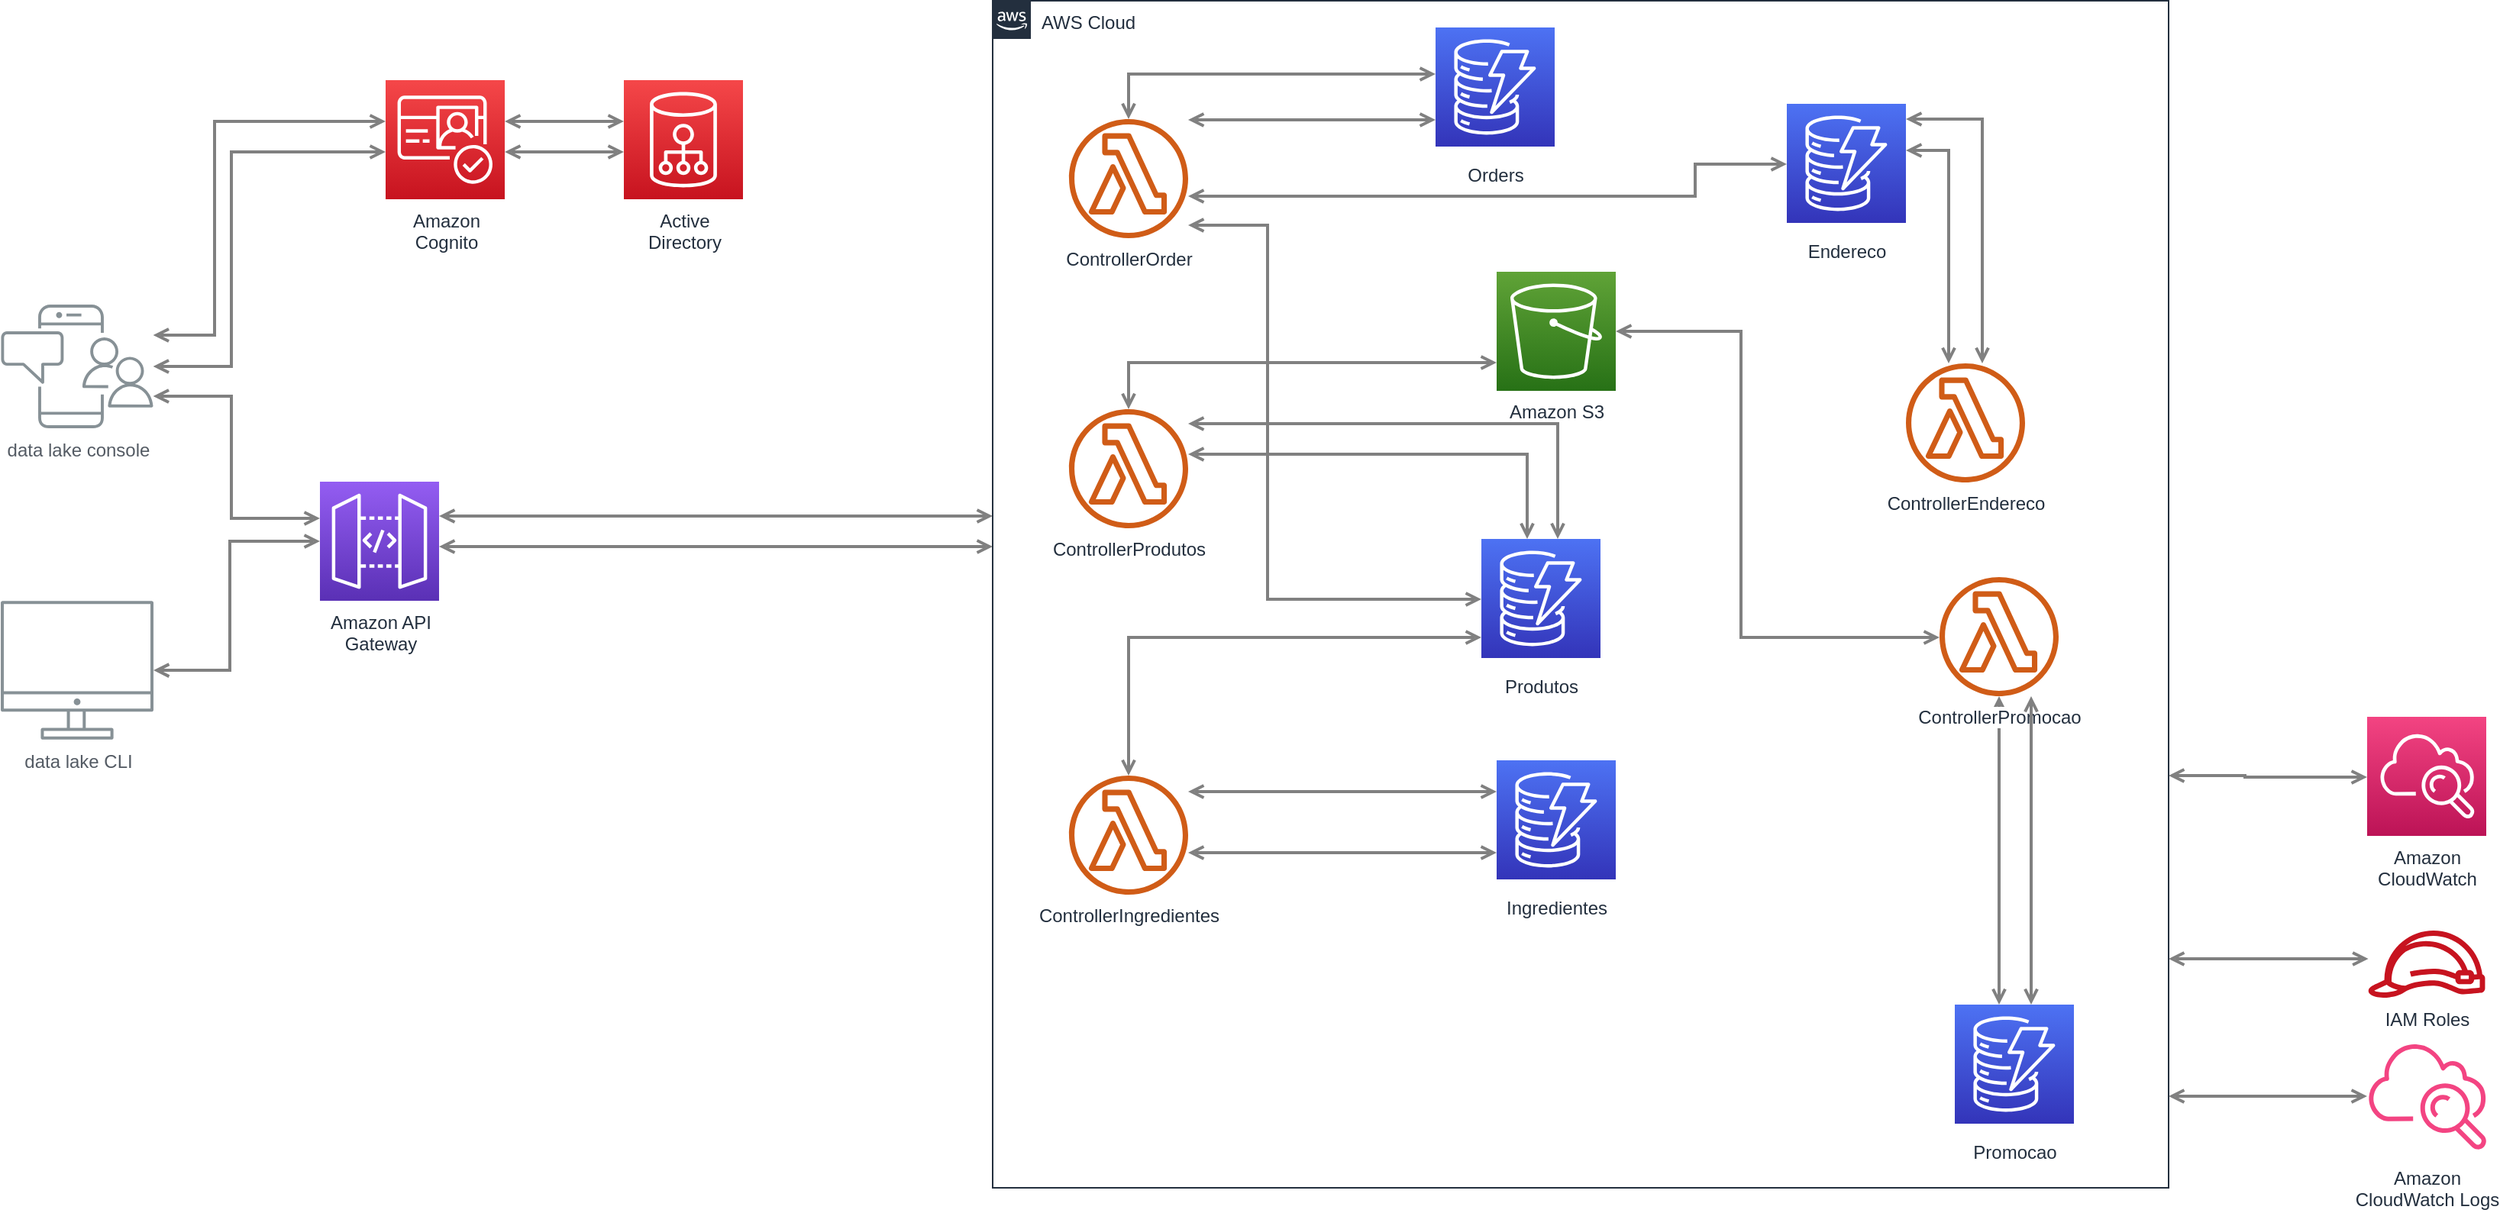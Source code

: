 <mxfile version="27.2.0">
  <diagram id="Ht1M8jgEwFfnCIfOTk4-" name="Page-1">
    <mxGraphModel dx="1188" dy="619" grid="1" gridSize="10" guides="1" tooltips="1" connect="1" arrows="1" fold="1" page="1" pageScale="1" pageWidth="1169" pageHeight="827" math="0" shadow="0">
      <root>
        <mxCell id="0" />
        <mxCell id="1" parent="0" />
        <mxCell id="UEzPUAAOIrF-is8g5C7q-128" style="edgeStyle=orthogonalEdgeStyle;rounded=0;orthogonalLoop=1;jettySize=auto;html=1;startArrow=open;startFill=0;endArrow=open;endFill=0;strokeWidth=2;strokeColor=#808080;" parent="1" source="UEzPUAAOIrF-is8g5C7q-109" target="UEzPUAAOIrF-is8g5C7q-114" edge="1">
          <mxGeometry relative="1" as="geometry">
            <Array as="points">
              <mxPoint x="310.5" y="461.5" />
              <mxPoint x="310.5" y="376.5" />
            </Array>
          </mxGeometry>
        </mxCell>
        <mxCell id="UEzPUAAOIrF-is8g5C7q-124" style="edgeStyle=orthogonalEdgeStyle;rounded=0;orthogonalLoop=1;jettySize=auto;html=1;startArrow=open;startFill=0;endArrow=open;endFill=0;strokeWidth=2;strokeColor=#808080;" parent="1" source="UEzPUAAOIrF-is8g5C7q-110" target="UEzPUAAOIrF-is8g5C7q-111" edge="1">
          <mxGeometry relative="1" as="geometry">
            <Array as="points">
              <mxPoint x="300.5" y="241.5" />
              <mxPoint x="300.5" y="101.5" />
            </Array>
          </mxGeometry>
        </mxCell>
        <mxCell id="UEzPUAAOIrF-is8g5C7q-127" style="edgeStyle=orthogonalEdgeStyle;rounded=0;orthogonalLoop=1;jettySize=auto;html=1;startArrow=open;startFill=0;endArrow=open;endFill=0;strokeWidth=2;strokeColor=#808080;" parent="1" source="UEzPUAAOIrF-is8g5C7q-110" target="UEzPUAAOIrF-is8g5C7q-114" edge="1">
          <mxGeometry relative="1" as="geometry">
            <Array as="points">
              <mxPoint x="311.5" y="281.5" />
              <mxPoint x="311.5" y="361.5" />
            </Array>
          </mxGeometry>
        </mxCell>
        <mxCell id="UEzPUAAOIrF-is8g5C7q-125" style="edgeStyle=orthogonalEdgeStyle;rounded=0;orthogonalLoop=1;jettySize=auto;html=1;startArrow=open;startFill=0;endArrow=open;endFill=0;strokeWidth=2;strokeColor=#808080;" parent="1" source="UEzPUAAOIrF-is8g5C7q-111" target="UEzPUAAOIrF-is8g5C7q-112" edge="1">
          <mxGeometry relative="1" as="geometry">
            <Array as="points">
              <mxPoint x="530.5" y="101.5" />
              <mxPoint x="530.5" y="101.5" />
            </Array>
          </mxGeometry>
        </mxCell>
        <mxCell id="UEzPUAAOIrF-is8g5C7q-129" style="edgeStyle=orthogonalEdgeStyle;rounded=0;orthogonalLoop=1;jettySize=auto;html=1;startArrow=open;startFill=0;endArrow=open;endFill=0;strokeWidth=2;strokeColor=#808080;" parent="1" source="UEzPUAAOIrF-is8g5C7q-114" target="7vSJ6xONjznLjvCcR-vl-2" edge="1">
          <mxGeometry relative="1" as="geometry">
            <Array as="points">
              <mxPoint x="630" y="360" />
              <mxPoint x="630" y="360" />
            </Array>
          </mxGeometry>
        </mxCell>
        <mxCell id="UEzPUAAOIrF-is8g5C7q-134" style="edgeStyle=orthogonalEdgeStyle;rounded=0;orthogonalLoop=1;jettySize=auto;html=1;startArrow=open;startFill=0;endArrow=open;endFill=0;strokeWidth=2;strokeColor=#808080;" parent="1" source="7vSJ6xONjznLjvCcR-vl-2" target="UEzPUAAOIrF-is8g5C7q-121" edge="1">
          <mxGeometry relative="1" as="geometry">
            <Array as="points">
              <mxPoint x="1630" y="530" />
              <mxPoint x="1630" y="531" />
            </Array>
          </mxGeometry>
        </mxCell>
        <mxCell id="UEzPUAAOIrF-is8g5C7q-135" style="edgeStyle=orthogonalEdgeStyle;rounded=0;orthogonalLoop=1;jettySize=auto;html=1;startArrow=open;startFill=0;endArrow=open;endFill=0;strokeWidth=2;strokeColor=#808080;" parent="1" source="7vSJ6xONjznLjvCcR-vl-2" target="UEzPUAAOIrF-is8g5C7q-122" edge="1">
          <mxGeometry relative="1" as="geometry">
            <Array as="points">
              <mxPoint x="1650" y="650" />
              <mxPoint x="1650" y="650" />
            </Array>
          </mxGeometry>
        </mxCell>
        <mxCell id="UEzPUAAOIrF-is8g5C7q-136" style="edgeStyle=orthogonalEdgeStyle;rounded=0;orthogonalLoop=1;jettySize=auto;html=1;startArrow=open;startFill=0;endArrow=open;endFill=0;strokeWidth=2;strokeColor=#808080;" parent="1" source="7vSJ6xONjznLjvCcR-vl-2" target="UEzPUAAOIrF-is8g5C7q-123" edge="1">
          <mxGeometry relative="1" as="geometry">
            <Array as="points">
              <mxPoint x="1650" y="740" />
              <mxPoint x="1650" y="740" />
            </Array>
          </mxGeometry>
        </mxCell>
        <mxCell id="UEzPUAAOIrF-is8g5C7q-137" value="" style="edgeStyle=orthogonalEdgeStyle;rounded=0;orthogonalLoop=1;jettySize=auto;html=1;startArrow=none;startFill=0;endArrow=open;endFill=0;strokeWidth=2;strokeColor=#808080;" parent="1" edge="1">
          <mxGeometry relative="1" as="geometry">
            <mxPoint x="930.5" y="162.5" as="targetPoint" />
          </mxGeometry>
        </mxCell>
        <mxCell id="UEzPUAAOIrF-is8g5C7q-139" style="edgeStyle=orthogonalEdgeStyle;rounded=0;orthogonalLoop=1;jettySize=auto;html=1;startArrow=open;startFill=0;endArrow=open;endFill=0;strokeWidth=2;strokeColor=#808080;" parent="1" source="UEzPUAAOIrF-is8g5C7q-110" target="UEzPUAAOIrF-is8g5C7q-111" edge="1">
          <mxGeometry relative="1" as="geometry">
            <mxPoint x="270.285" y="261.676" as="sourcePoint" />
            <mxPoint x="422.5" y="124.029" as="targetPoint" />
            <Array as="points">
              <mxPoint x="311.5" y="261.5" />
              <mxPoint x="311.5" y="121.5" />
            </Array>
          </mxGeometry>
        </mxCell>
        <mxCell id="UEzPUAAOIrF-is8g5C7q-142" style="edgeStyle=orthogonalEdgeStyle;rounded=0;orthogonalLoop=1;jettySize=auto;html=1;startArrow=open;startFill=0;endArrow=open;endFill=0;strokeWidth=2;strokeColor=#808080;" parent="1" source="UEzPUAAOIrF-is8g5C7q-114" target="7vSJ6xONjznLjvCcR-vl-2" edge="1">
          <mxGeometry relative="1" as="geometry">
            <mxPoint x="457.5" y="386.5" as="sourcePoint" />
            <mxPoint x="590.5" y="386.5" as="targetPoint" />
            <Array as="points">
              <mxPoint x="630" y="380" />
              <mxPoint x="630" y="380" />
            </Array>
          </mxGeometry>
        </mxCell>
        <mxCell id="UEzPUAAOIrF-is8g5C7q-143" style="edgeStyle=orthogonalEdgeStyle;rounded=0;orthogonalLoop=1;jettySize=auto;html=1;startArrow=open;startFill=0;endArrow=open;endFill=0;strokeWidth=2;strokeColor=#808080;" parent="1" source="UEzPUAAOIrF-is8g5C7q-111" target="UEzPUAAOIrF-is8g5C7q-112" edge="1">
          <mxGeometry relative="1" as="geometry">
            <mxPoint x="500.5" y="111.5" as="sourcePoint" />
            <mxPoint x="578.5" y="111.5" as="targetPoint" />
            <Array as="points">
              <mxPoint x="530.5" y="121.5" />
              <mxPoint x="530.5" y="121.5" />
            </Array>
          </mxGeometry>
        </mxCell>
        <mxCell id="UEzPUAAOIrF-is8g5C7q-109" value="data lake CLI" style="outlineConnect=0;gradientColor=none;fontColor=#545B64;strokeColor=none;fillColor=#879196;dashed=0;verticalLabelPosition=bottom;verticalAlign=top;align=center;html=1;fontSize=12;fontStyle=0;aspect=fixed;shape=mxgraph.aws4.illustration_desktop;pointerEvents=1;labelBackgroundColor=#ffffff;" parent="1" vertex="1">
          <mxGeometry x="160.5" y="415.5" width="100" height="91" as="geometry" />
        </mxCell>
        <mxCell id="UEzPUAAOIrF-is8g5C7q-110" value="data lake console" style="outlineConnect=0;gradientColor=none;fontColor=#545B64;strokeColor=none;fillColor=#879196;dashed=0;verticalLabelPosition=bottom;verticalAlign=top;align=center;html=1;fontSize=12;fontStyle=0;aspect=fixed;shape=mxgraph.aws4.illustration_notification;pointerEvents=1;labelBackgroundColor=#ffffff;" parent="1" vertex="1">
          <mxGeometry x="160.5" y="221.5" width="100" height="81" as="geometry" />
        </mxCell>
        <mxCell id="UEzPUAAOIrF-is8g5C7q-111" value="Amazon &lt;br&gt;Cognito" style="outlineConnect=0;fontColor=#232F3E;gradientColor=#F54749;gradientDirection=north;fillColor=#C7131F;strokeColor=#ffffff;dashed=0;verticalLabelPosition=bottom;verticalAlign=top;align=center;html=1;fontSize=12;fontStyle=0;aspect=fixed;shape=mxgraph.aws4.resourceIcon;resIcon=mxgraph.aws4.cognito;labelBackgroundColor=#ffffff;" parent="1" vertex="1">
          <mxGeometry x="412.5" y="74.5" width="78" height="78" as="geometry" />
        </mxCell>
        <mxCell id="UEzPUAAOIrF-is8g5C7q-112" value="Active&lt;br&gt;Directory" style="outlineConnect=0;fontColor=#232F3E;gradientColor=#F54749;gradientDirection=north;fillColor=#C7131F;strokeColor=#ffffff;dashed=0;verticalLabelPosition=bottom;verticalAlign=top;align=center;html=1;fontSize=12;fontStyle=0;aspect=fixed;shape=mxgraph.aws4.resourceIcon;resIcon=mxgraph.aws4.cloud_directory;labelBackgroundColor=#ffffff;" parent="1" vertex="1">
          <mxGeometry x="568.5" y="74.5" width="78" height="78" as="geometry" />
        </mxCell>
        <mxCell id="UEzPUAAOIrF-is8g5C7q-114" value="Amazon API&lt;br&gt;Gateway&lt;br&gt;" style="outlineConnect=0;fontColor=#232F3E;gradientColor=#945DF2;gradientDirection=north;fillColor=#5A30B5;strokeColor=#ffffff;dashed=0;verticalLabelPosition=bottom;verticalAlign=top;align=center;html=1;fontSize=12;fontStyle=0;aspect=fixed;shape=mxgraph.aws4.resourceIcon;resIcon=mxgraph.aws4.api_gateway;labelBackgroundColor=#ffffff;" parent="1" vertex="1">
          <mxGeometry x="369.5" y="337.5" width="78" height="78" as="geometry" />
        </mxCell>
        <mxCell id="UEzPUAAOIrF-is8g5C7q-121" value="Amazon&lt;br&gt;CloudWatch&lt;br&gt;" style="outlineConnect=0;fontColor=#232F3E;gradientColor=#F34482;gradientDirection=north;fillColor=#BC1356;strokeColor=#ffffff;dashed=0;verticalLabelPosition=bottom;verticalAlign=top;align=center;html=1;fontSize=12;fontStyle=0;aspect=fixed;shape=mxgraph.aws4.resourceIcon;resIcon=mxgraph.aws4.cloudwatch;labelBackgroundColor=#ffffff;" parent="1" vertex="1">
          <mxGeometry x="1710.0" y="491.5" width="78" height="78" as="geometry" />
        </mxCell>
        <mxCell id="UEzPUAAOIrF-is8g5C7q-122" value="IAM Roles" style="outlineConnect=0;fontColor=#232F3E;gradientColor=none;fillColor=#C7131F;strokeColor=none;dashed=0;verticalLabelPosition=bottom;verticalAlign=top;align=center;html=1;fontSize=12;fontStyle=0;aspect=fixed;pointerEvents=1;shape=mxgraph.aws4.role;labelBackgroundColor=#ffffff;" parent="1" vertex="1">
          <mxGeometry x="1710.0" y="631.5" width="78" height="44" as="geometry" />
        </mxCell>
        <mxCell id="UEzPUAAOIrF-is8g5C7q-123" value="Amazon&lt;br&gt;CloudWatch Logs&lt;br&gt;" style="outlineConnect=0;fontColor=#232F3E;gradientColor=none;gradientDirection=north;fillColor=#F34482;strokeColor=none;dashed=0;verticalLabelPosition=bottom;verticalAlign=top;align=center;html=1;fontSize=12;fontStyle=0;aspect=fixed;shape=mxgraph.aws4.cloudwatch;labelBackgroundColor=#ffffff;" parent="1" vertex="1">
          <mxGeometry x="1710.0" y="701.5" width="78" height="78" as="geometry" />
        </mxCell>
        <mxCell id="7vSJ6xONjznLjvCcR-vl-2" value="AWS Cloud" style="points=[[0,0],[0.25,0],[0.5,0],[0.75,0],[1,0],[1,0.25],[1,0.5],[1,0.75],[1,1],[0.75,1],[0.5,1],[0.25,1],[0,1],[0,0.75],[0,0.5],[0,0.25]];outlineConnect=0;gradientColor=none;html=1;whiteSpace=wrap;fontSize=12;fontStyle=0;container=1;pointerEvents=0;collapsible=0;recursiveResize=0;shape=mxgraph.aws4.group;grIcon=mxgraph.aws4.group_aws_cloud_alt;strokeColor=#232F3E;fillColor=none;verticalAlign=top;align=left;spacingLeft=30;fontColor=#232F3E;dashed=0;" parent="1" vertex="1">
          <mxGeometry x="810" y="22.5" width="770" height="777.5" as="geometry" />
        </mxCell>
        <mxCell id="UEzPUAAOIrF-is8g5C7q-116" value="Amazon S3" style="outlineConnect=0;fontColor=#232F3E;gradientColor=#60A337;gradientDirection=north;fillColor=#277116;strokeColor=#ffffff;dashed=0;verticalLabelPosition=bottom;verticalAlign=top;align=center;html=1;fontSize=12;fontStyle=0;aspect=fixed;shape=mxgraph.aws4.resourceIcon;resIcon=mxgraph.aws4.s3;labelBackgroundColor=#ffffff;" parent="7vSJ6xONjznLjvCcR-vl-2" vertex="1">
          <mxGeometry x="330.0" y="177.5" width="78" height="78" as="geometry" />
        </mxCell>
        <mxCell id="UEzPUAAOIrF-is8g5C7q-130" style="edgeStyle=orthogonalEdgeStyle;rounded=0;orthogonalLoop=1;jettySize=auto;html=1;startArrow=open;startFill=0;endArrow=open;endFill=0;strokeWidth=2;strokeColor=#808080;" parent="7vSJ6xONjznLjvCcR-vl-2" source="UEzPUAAOIrF-is8g5C7q-116" target="0HbtIbHRWMiiqyWzeZQC-4" edge="1">
          <mxGeometry relative="1" as="geometry">
            <Array as="points">
              <mxPoint x="89" y="237" />
            </Array>
          </mxGeometry>
        </mxCell>
        <mxCell id="UEzPUAAOIrF-is8g5C7q-115" value="ControllerIngredientes" style="outlineConnect=0;fontColor=#232F3E;gradientColor=none;fillColor=#D05C17;strokeColor=none;dashed=0;verticalLabelPosition=bottom;verticalAlign=top;align=center;html=1;fontSize=12;fontStyle=0;aspect=fixed;pointerEvents=1;shape=mxgraph.aws4.lambda_function;labelBackgroundColor=#ffffff;" parent="7vSJ6xONjznLjvCcR-vl-2" vertex="1">
          <mxGeometry x="50" y="507.5" width="78" height="78" as="geometry" />
        </mxCell>
        <mxCell id="UEzPUAAOIrF-is8g5C7q-119" value="Promocao" style="outlineConnect=0;fontColor=#232F3E;gradientColor=#4D72F3;gradientDirection=north;fillColor=#3334B9;strokeColor=#ffffff;dashed=0;verticalLabelPosition=bottom;verticalAlign=top;align=center;html=1;fontSize=12;fontStyle=0;aspect=fixed;shape=mxgraph.aws4.resourceIcon;resIcon=mxgraph.aws4.dynamodb;labelBackgroundColor=#ffffff;spacingTop=5;" parent="7vSJ6xONjznLjvCcR-vl-2" vertex="1">
          <mxGeometry x="630.0" y="657.5" width="78" height="78" as="geometry" />
        </mxCell>
        <mxCell id="UEzPUAAOIrF-is8g5C7q-132" style="edgeStyle=orthogonalEdgeStyle;rounded=0;orthogonalLoop=1;jettySize=auto;html=1;startArrow=open;startFill=0;endArrow=open;endFill=0;strokeWidth=2;strokeColor=#808080;" parent="7vSJ6xONjznLjvCcR-vl-2" source="0HbtIbHRWMiiqyWzeZQC-2" target="UEzPUAAOIrF-is8g5C7q-119" edge="1">
          <mxGeometry relative="1" as="geometry">
            <Array as="points">
              <mxPoint x="659" y="558" />
              <mxPoint x="659" y="558" />
            </Array>
          </mxGeometry>
        </mxCell>
        <mxCell id="0HbtIbHRWMiiqyWzeZQC-1" value="ControllerOrder" style="outlineConnect=0;fontColor=#232F3E;gradientColor=none;fillColor=#D05C17;strokeColor=none;dashed=0;verticalLabelPosition=bottom;verticalAlign=top;align=center;html=1;fontSize=12;fontStyle=0;aspect=fixed;pointerEvents=1;shape=mxgraph.aws4.lambda_function;labelBackgroundColor=#ffffff;" parent="7vSJ6xONjznLjvCcR-vl-2" vertex="1">
          <mxGeometry x="50" y="77.5" width="78" height="78" as="geometry" />
        </mxCell>
        <mxCell id="0HbtIbHRWMiiqyWzeZQC-2" value="ControllerPromocao" style="outlineConnect=0;fontColor=#232F3E;gradientColor=none;fillColor=#D05C17;strokeColor=none;dashed=0;verticalLabelPosition=bottom;verticalAlign=top;align=center;html=1;fontSize=12;fontStyle=0;aspect=fixed;pointerEvents=1;shape=mxgraph.aws4.lambda_function;labelBackgroundColor=#ffffff;" parent="7vSJ6xONjznLjvCcR-vl-2" vertex="1">
          <mxGeometry x="620" y="377.5" width="78" height="78" as="geometry" />
        </mxCell>
        <mxCell id="0HbtIbHRWMiiqyWzeZQC-3" value="ControllerEndereco" style="outlineConnect=0;fontColor=#232F3E;gradientColor=none;fillColor=#D05C17;strokeColor=none;dashed=0;verticalLabelPosition=bottom;verticalAlign=top;align=center;html=1;fontSize=12;fontStyle=0;aspect=fixed;pointerEvents=1;shape=mxgraph.aws4.lambda_function;labelBackgroundColor=#ffffff;" parent="7vSJ6xONjznLjvCcR-vl-2" vertex="1">
          <mxGeometry x="598" y="237.5" width="78" height="78" as="geometry" />
        </mxCell>
        <mxCell id="0HbtIbHRWMiiqyWzeZQC-4" value="ControllerProdutos" style="outlineConnect=0;fontColor=#232F3E;gradientColor=none;fillColor=#D05C17;strokeColor=none;dashed=0;verticalLabelPosition=bottom;verticalAlign=top;align=center;html=1;fontSize=12;fontStyle=0;aspect=fixed;pointerEvents=1;shape=mxgraph.aws4.lambda_function;labelBackgroundColor=#ffffff;" parent="7vSJ6xONjznLjvCcR-vl-2" vertex="1">
          <mxGeometry x="50" y="267.5" width="78" height="78" as="geometry" />
        </mxCell>
        <mxCell id="0HbtIbHRWMiiqyWzeZQC-5" value="Endereco" style="outlineConnect=0;fontColor=#232F3E;gradientColor=#4D72F3;gradientDirection=north;fillColor=#3334B9;strokeColor=#ffffff;dashed=0;verticalLabelPosition=bottom;verticalAlign=top;align=center;html=1;fontSize=12;fontStyle=0;aspect=fixed;shape=mxgraph.aws4.resourceIcon;resIcon=mxgraph.aws4.dynamodb;labelBackgroundColor=#ffffff;spacingTop=5;" parent="7vSJ6xONjznLjvCcR-vl-2" vertex="1">
          <mxGeometry x="520" y="67.5" width="78" height="78" as="geometry" />
        </mxCell>
        <mxCell id="0HbtIbHRWMiiqyWzeZQC-6" style="edgeStyle=orthogonalEdgeStyle;rounded=0;orthogonalLoop=1;jettySize=auto;html=1;startArrow=open;startFill=0;endArrow=open;endFill=0;strokeWidth=2;strokeColor=#808080;" parent="7vSJ6xONjznLjvCcR-vl-2" source="0HbtIbHRWMiiqyWzeZQC-5" target="0HbtIbHRWMiiqyWzeZQC-3" edge="1">
          <mxGeometry relative="1" as="geometry">
            <Array as="points">
              <mxPoint x="626" y="98" />
            </Array>
            <mxPoint x="626" y="87.5" as="sourcePoint" />
            <mxPoint x="586" y="227.5" as="targetPoint" />
          </mxGeometry>
        </mxCell>
        <mxCell id="0HbtIbHRWMiiqyWzeZQC-7" value="Orders" style="outlineConnect=0;fontColor=#232F3E;gradientColor=#4D72F3;gradientDirection=north;fillColor=#3334B9;strokeColor=#ffffff;dashed=0;verticalLabelPosition=bottom;verticalAlign=top;align=center;html=1;fontSize=12;fontStyle=0;aspect=fixed;shape=mxgraph.aws4.resourceIcon;resIcon=mxgraph.aws4.dynamodb;labelBackgroundColor=#ffffff;spacingTop=5;" parent="7vSJ6xONjznLjvCcR-vl-2" vertex="1">
          <mxGeometry x="290.0" y="17.5" width="78" height="78" as="geometry" />
        </mxCell>
        <mxCell id="0HbtIbHRWMiiqyWzeZQC-8" style="edgeStyle=orthogonalEdgeStyle;rounded=0;orthogonalLoop=1;jettySize=auto;html=1;startArrow=open;startFill=0;endArrow=open;endFill=0;strokeWidth=2;strokeColor=#808080;" parent="7vSJ6xONjznLjvCcR-vl-2" source="0HbtIbHRWMiiqyWzeZQC-1" target="0HbtIbHRWMiiqyWzeZQC-7" edge="1">
          <mxGeometry relative="1" as="geometry">
            <Array as="points">
              <mxPoint x="89" y="48" />
            </Array>
            <mxPoint x="127.999" y="147.5" as="sourcePoint" />
            <mxPoint x="290.0" y="147.5" as="targetPoint" />
          </mxGeometry>
        </mxCell>
        <mxCell id="0HbtIbHRWMiiqyWzeZQC-9" value="Ingredientes" style="outlineConnect=0;fontColor=#232F3E;gradientColor=#4D72F3;gradientDirection=north;fillColor=#3334B9;strokeColor=#ffffff;dashed=0;verticalLabelPosition=bottom;verticalAlign=top;align=center;html=1;fontSize=12;fontStyle=0;aspect=fixed;shape=mxgraph.aws4.resourceIcon;resIcon=mxgraph.aws4.dynamodb;labelBackgroundColor=#ffffff;spacingTop=5;" parent="7vSJ6xONjznLjvCcR-vl-2" vertex="1">
          <mxGeometry x="330.0" y="497.5" width="78" height="78" as="geometry" />
        </mxCell>
        <mxCell id="0HbtIbHRWMiiqyWzeZQC-10" style="edgeStyle=orthogonalEdgeStyle;rounded=0;orthogonalLoop=1;jettySize=auto;html=1;startArrow=open;startFill=0;endArrow=open;endFill=0;strokeWidth=2;strokeColor=#808080;" parent="7vSJ6xONjznLjvCcR-vl-2" source="UEzPUAAOIrF-is8g5C7q-115" target="0HbtIbHRWMiiqyWzeZQC-9" edge="1">
          <mxGeometry relative="1" as="geometry">
            <Array as="points">
              <mxPoint x="170" y="518" />
              <mxPoint x="170" y="518" />
            </Array>
            <mxPoint x="128" y="485.75" as="sourcePoint" />
          </mxGeometry>
        </mxCell>
        <mxCell id="0HbtIbHRWMiiqyWzeZQC-11" value="Produtos" style="outlineConnect=0;fontColor=#232F3E;gradientColor=#4D72F3;gradientDirection=north;fillColor=#3334B9;strokeColor=#ffffff;dashed=0;verticalLabelPosition=bottom;verticalAlign=top;align=center;html=1;fontSize=12;fontStyle=0;aspect=fixed;shape=mxgraph.aws4.resourceIcon;resIcon=mxgraph.aws4.dynamodb;labelBackgroundColor=#ffffff;spacingTop=5;" parent="7vSJ6xONjznLjvCcR-vl-2" vertex="1">
          <mxGeometry x="320.0" y="352.5" width="78" height="78" as="geometry" />
        </mxCell>
        <mxCell id="0HbtIbHRWMiiqyWzeZQC-12" style="edgeStyle=orthogonalEdgeStyle;rounded=0;orthogonalLoop=1;jettySize=auto;html=1;startArrow=open;startFill=0;endArrow=open;endFill=0;strokeWidth=2;strokeColor=#808080;" parent="7vSJ6xONjznLjvCcR-vl-2" source="0HbtIbHRWMiiqyWzeZQC-4" target="0HbtIbHRWMiiqyWzeZQC-11" edge="1">
          <mxGeometry relative="1" as="geometry">
            <Array as="points">
              <mxPoint x="370" y="277" />
            </Array>
            <mxPoint x="128" y="309.75" as="sourcePoint" />
          </mxGeometry>
        </mxCell>
        <mxCell id="0HbtIbHRWMiiqyWzeZQC-13" style="edgeStyle=orthogonalEdgeStyle;rounded=0;orthogonalLoop=1;jettySize=auto;html=1;startArrow=open;startFill=0;endArrow=open;endFill=0;strokeWidth=2;strokeColor=#808080;" parent="7vSJ6xONjznLjvCcR-vl-2" source="0HbtIbHRWMiiqyWzeZQC-2" target="UEzPUAAOIrF-is8g5C7q-119" edge="1">
          <mxGeometry relative="1" as="geometry">
            <Array as="points">
              <mxPoint x="680" y="558" />
              <mxPoint x="680" y="558" />
            </Array>
            <mxPoint x="518" y="433.08" as="sourcePoint" />
            <mxPoint x="680" y="433.08" as="targetPoint" />
          </mxGeometry>
        </mxCell>
        <mxCell id="0HbtIbHRWMiiqyWzeZQC-14" style="edgeStyle=orthogonalEdgeStyle;rounded=0;orthogonalLoop=1;jettySize=auto;html=1;startArrow=open;startFill=0;endArrow=open;endFill=0;strokeWidth=2;strokeColor=#808080;" parent="7vSJ6xONjznLjvCcR-vl-2" source="0HbtIbHRWMiiqyWzeZQC-4" target="0HbtIbHRWMiiqyWzeZQC-11" edge="1">
          <mxGeometry relative="1" as="geometry">
            <Array as="points">
              <mxPoint x="350" y="297" />
            </Array>
            <mxPoint x="128" y="317.5" as="sourcePoint" />
            <mxPoint x="290" y="317.5" as="targetPoint" />
          </mxGeometry>
        </mxCell>
        <mxCell id="0HbtIbHRWMiiqyWzeZQC-15" style="edgeStyle=orthogonalEdgeStyle;rounded=0;orthogonalLoop=1;jettySize=auto;html=1;startArrow=open;startFill=0;endArrow=open;endFill=0;strokeWidth=2;strokeColor=#808080;" parent="7vSJ6xONjznLjvCcR-vl-2" source="0HbtIbHRWMiiqyWzeZQC-1" target="0HbtIbHRWMiiqyWzeZQC-7" edge="1">
          <mxGeometry relative="1" as="geometry">
            <Array as="points">
              <mxPoint x="150" y="78" />
              <mxPoint x="150" y="78" />
            </Array>
            <mxPoint x="128" y="177.5" as="sourcePoint" />
            <mxPoint x="290.001" y="177.5" as="targetPoint" />
          </mxGeometry>
        </mxCell>
        <mxCell id="0HbtIbHRWMiiqyWzeZQC-16" style="edgeStyle=orthogonalEdgeStyle;rounded=0;orthogonalLoop=1;jettySize=auto;html=1;startArrow=open;startFill=0;endArrow=open;endFill=0;strokeWidth=2;strokeColor=#808080;" parent="7vSJ6xONjznLjvCcR-vl-2" source="UEzPUAAOIrF-is8g5C7q-115" target="0HbtIbHRWMiiqyWzeZQC-9" edge="1">
          <mxGeometry relative="1" as="geometry">
            <Array as="points">
              <mxPoint x="230" y="558" />
              <mxPoint x="230" y="558" />
            </Array>
            <mxPoint x="128" y="497.5" as="sourcePoint" />
            <mxPoint x="290" y="497.5" as="targetPoint" />
          </mxGeometry>
        </mxCell>
        <mxCell id="0HbtIbHRWMiiqyWzeZQC-17" style="edgeStyle=orthogonalEdgeStyle;rounded=0;orthogonalLoop=1;jettySize=auto;html=1;startArrow=open;startFill=0;endArrow=open;endFill=0;strokeWidth=2;strokeColor=#808080;" parent="7vSJ6xONjznLjvCcR-vl-2" source="0HbtIbHRWMiiqyWzeZQC-1" target="0HbtIbHRWMiiqyWzeZQC-11" edge="1">
          <mxGeometry relative="1" as="geometry">
            <Array as="points">
              <mxPoint x="180" y="147" />
              <mxPoint x="180" y="392" />
            </Array>
            <mxPoint x="140" y="217.5" as="sourcePoint" />
            <mxPoint x="302" y="217.5" as="targetPoint" />
          </mxGeometry>
        </mxCell>
        <mxCell id="0HbtIbHRWMiiqyWzeZQC-18" style="edgeStyle=orthogonalEdgeStyle;rounded=0;orthogonalLoop=1;jettySize=auto;html=1;startArrow=open;startFill=0;endArrow=open;endFill=0;strokeWidth=2;strokeColor=#808080;" parent="7vSJ6xONjznLjvCcR-vl-2" source="UEzPUAAOIrF-is8g5C7q-115" target="0HbtIbHRWMiiqyWzeZQC-11" edge="1">
          <mxGeometry relative="1" as="geometry">
            <Array as="points">
              <mxPoint x="89" y="417" />
            </Array>
            <mxPoint x="128" y="417.5" as="sourcePoint" />
            <mxPoint x="290" y="417.5" as="targetPoint" />
          </mxGeometry>
        </mxCell>
        <mxCell id="0HbtIbHRWMiiqyWzeZQC-20" style="edgeStyle=orthogonalEdgeStyle;rounded=0;orthogonalLoop=1;jettySize=auto;html=1;startArrow=open;startFill=0;endArrow=open;endFill=0;strokeWidth=2;strokeColor=#808080;" parent="7vSJ6xONjznLjvCcR-vl-2" source="0HbtIbHRWMiiqyWzeZQC-1" target="0HbtIbHRWMiiqyWzeZQC-5" edge="1">
          <mxGeometry relative="1" as="geometry">
            <Array as="points">
              <mxPoint x="460" y="128" />
              <mxPoint x="460" y="107" />
            </Array>
            <mxPoint x="620" y="187.5" as="sourcePoint" />
            <mxPoint x="648" y="326.5" as="targetPoint" />
          </mxGeometry>
        </mxCell>
        <mxCell id="0HbtIbHRWMiiqyWzeZQC-21" style="edgeStyle=orthogonalEdgeStyle;rounded=0;orthogonalLoop=1;jettySize=auto;html=1;startArrow=open;startFill=0;endArrow=open;endFill=0;strokeWidth=2;strokeColor=#808080;" parent="7vSJ6xONjznLjvCcR-vl-2" source="0HbtIbHRWMiiqyWzeZQC-5" target="0HbtIbHRWMiiqyWzeZQC-3" edge="1">
          <mxGeometry relative="1" as="geometry">
            <Array as="points">
              <mxPoint x="648" y="77.5" />
            </Array>
            <mxPoint x="620" y="147.5" as="sourcePoint" />
            <mxPoint x="648" y="287.5" as="targetPoint" />
          </mxGeometry>
        </mxCell>
        <mxCell id="xN80rfbAcdWCL3vrbxQ6-2" style="edgeStyle=orthogonalEdgeStyle;rounded=0;orthogonalLoop=1;jettySize=auto;html=1;startArrow=open;startFill=0;endArrow=open;endFill=0;strokeWidth=2;strokeColor=#808080;" edge="1" parent="7vSJ6xONjznLjvCcR-vl-2" source="UEzPUAAOIrF-is8g5C7q-116" target="0HbtIbHRWMiiqyWzeZQC-2">
          <mxGeometry relative="1" as="geometry">
            <Array as="points">
              <mxPoint x="490" y="217" />
              <mxPoint x="490" y="417" />
            </Array>
            <mxPoint x="490" y="247.5" as="sourcePoint" />
            <mxPoint x="490" y="449.5" as="targetPoint" />
          </mxGeometry>
        </mxCell>
      </root>
    </mxGraphModel>
  </diagram>
</mxfile>
